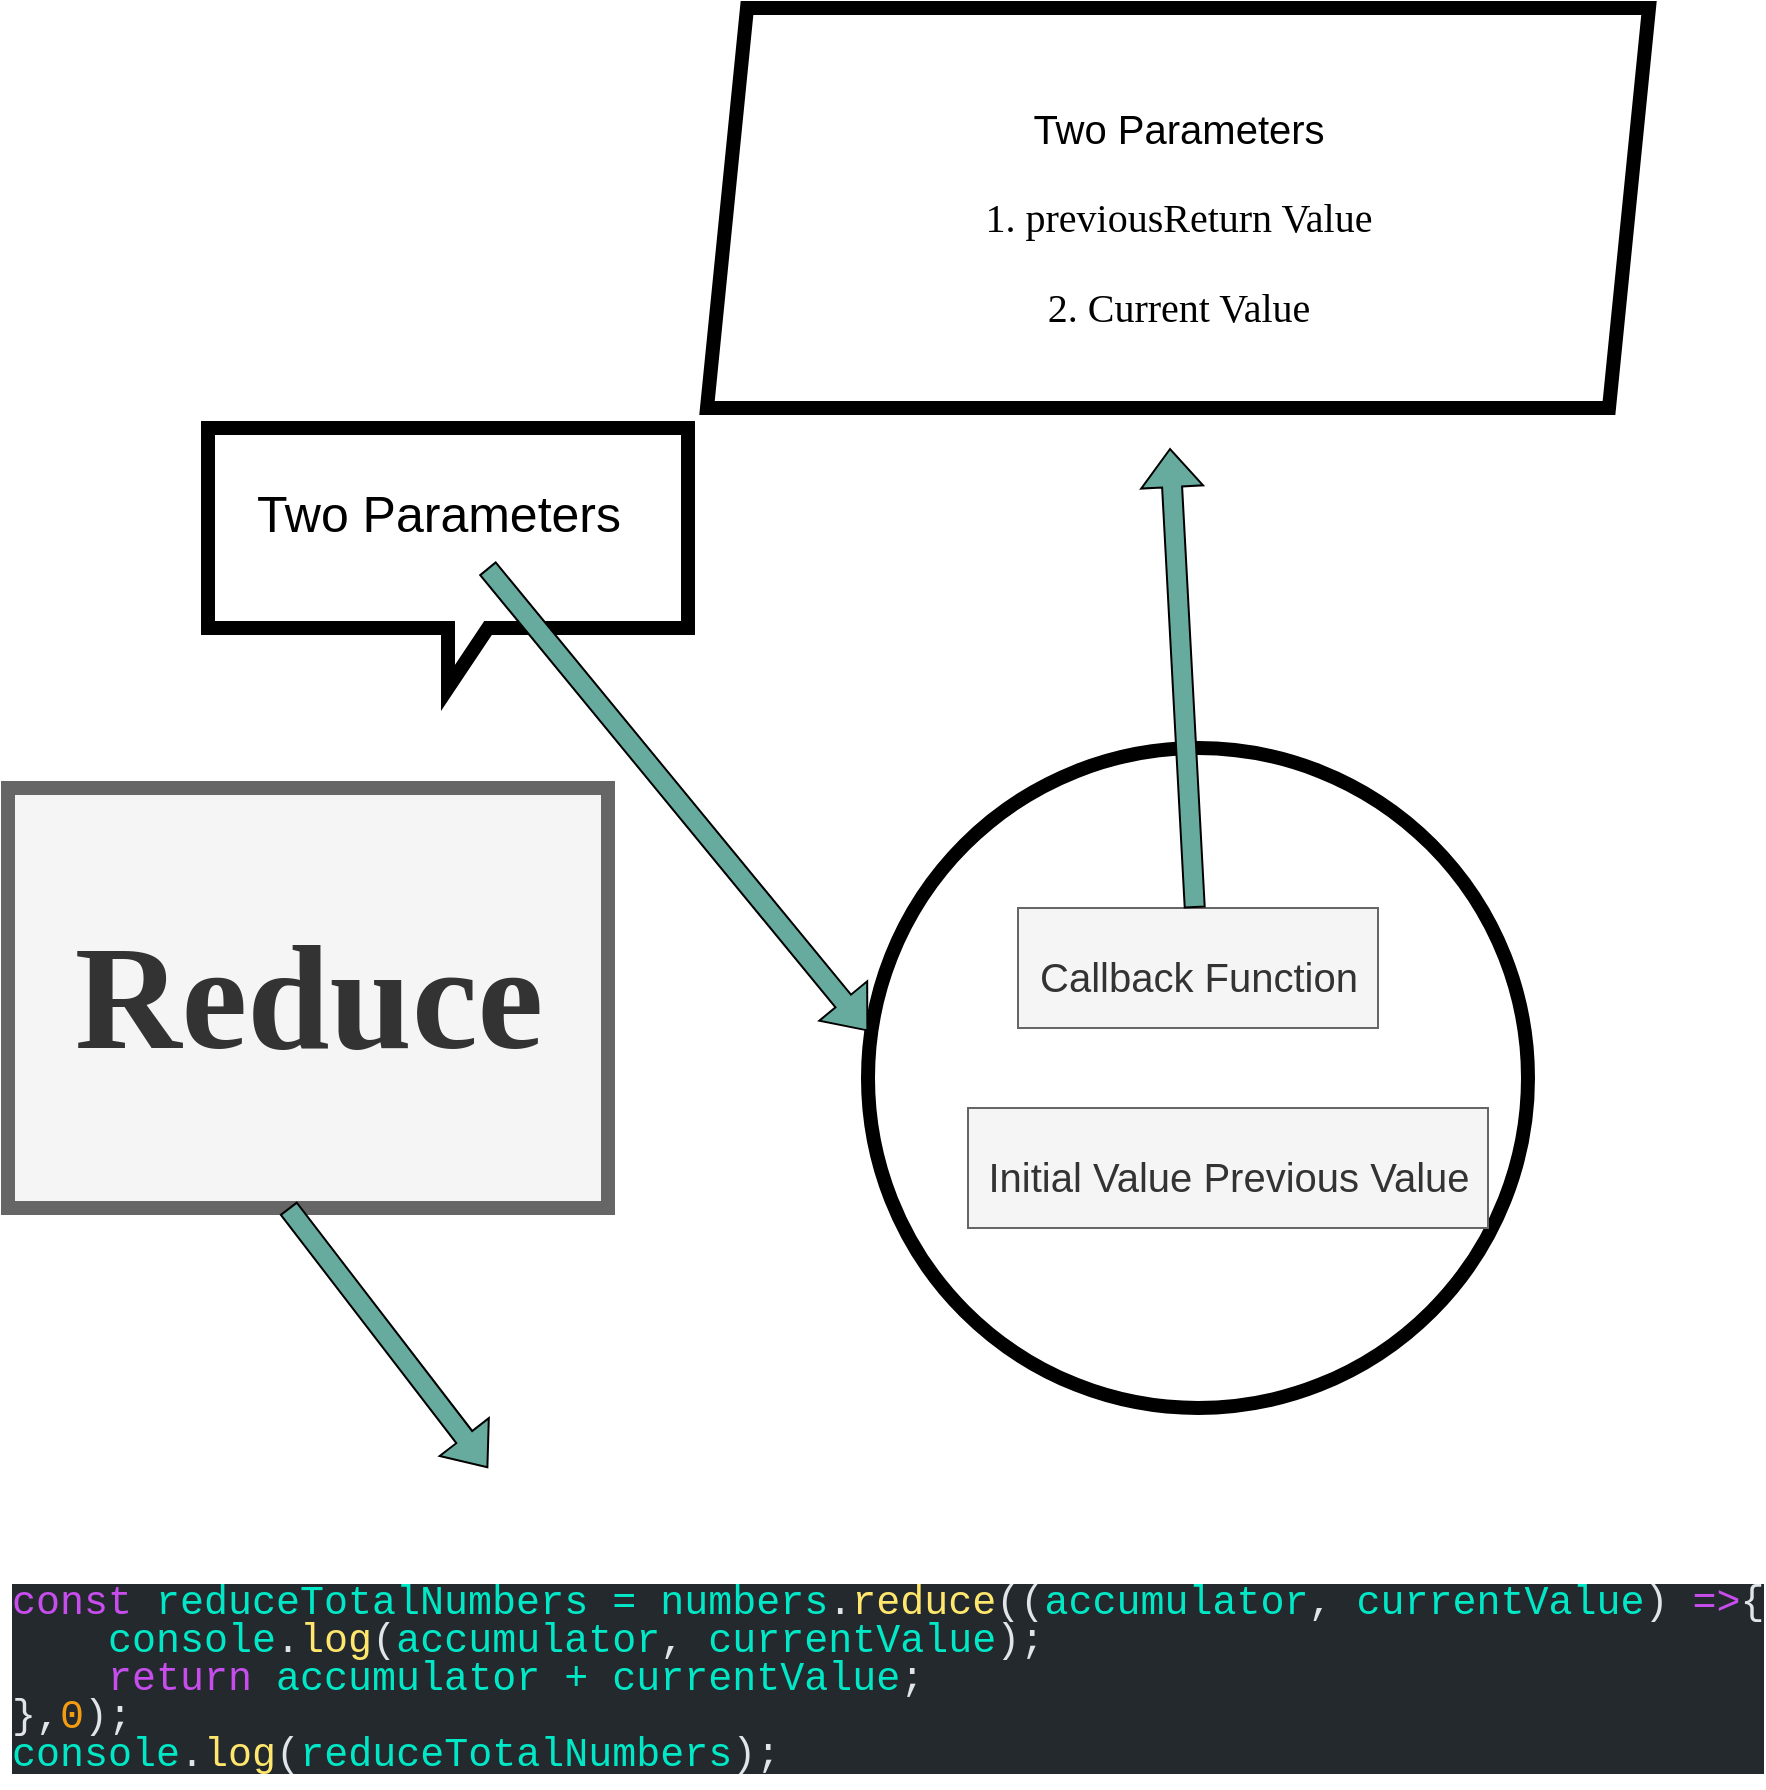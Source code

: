 <mxfile version="20.3.2" type="github">
  <diagram id="QiAb3cVUFF8eKRVJWAec" name="Page-1">
    <mxGraphModel dx="1240" dy="684" grid="1" gridSize="10" guides="1" tooltips="1" connect="1" arrows="1" fold="1" page="1" pageScale="1" pageWidth="827" pageHeight="1169" math="0" shadow="0">
      <root>
        <mxCell id="0" />
        <mxCell id="1" parent="0" />
        <mxCell id="fyopw6KHprwO9D4uZJlm-2" value="&lt;h1&gt;&lt;font face=&quot;Tahoma&quot;&gt;Reduce&lt;/font&gt;&lt;/h1&gt;" style="text;html=1;resizable=0;autosize=1;align=center;verticalAlign=middle;points=[];rounded=0;strokeWidth=7;fontSize=37;fillColor=#f5f5f5;fontColor=#333333;strokeColor=#666666;" vertex="1" parent="1">
          <mxGeometry x="10" y="520" width="300" height="210" as="geometry" />
        </mxCell>
        <mxCell id="fyopw6KHprwO9D4uZJlm-3" value="" style="shape=callout;whiteSpace=wrap;html=1;perimeter=calloutPerimeter;strokeWidth=7;fontSize=37;" vertex="1" parent="1">
          <mxGeometry x="110" y="340" width="240" height="130" as="geometry" />
        </mxCell>
        <mxCell id="fyopw6KHprwO9D4uZJlm-4" value="&lt;font style=&quot;font-size: 25px;&quot;&gt;Two Parameters&lt;/font&gt;" style="text;html=1;resizable=0;autosize=1;align=center;verticalAlign=middle;points=[];fillColor=none;strokeColor=none;rounded=0;strokeWidth=7;fontSize=37;" vertex="1" parent="1">
          <mxGeometry x="120" y="350" width="210" height="60" as="geometry" />
        </mxCell>
        <mxCell id="fyopw6KHprwO9D4uZJlm-5" value="" style="ellipse;whiteSpace=wrap;html=1;aspect=fixed;strokeWidth=7;fontSize=37;" vertex="1" parent="1">
          <mxGeometry x="440" y="500" width="330" height="330" as="geometry" />
        </mxCell>
        <mxCell id="fyopw6KHprwO9D4uZJlm-6" value="" style="shape=flexArrow;endArrow=classic;html=1;rounded=0;fontSize=37;entryX=0;entryY=0.429;entryDx=0;entryDy=0;entryPerimeter=0;fillColor=#67AB9F;" edge="1" parent="1" source="fyopw6KHprwO9D4uZJlm-4" target="fyopw6KHprwO9D4uZJlm-5">
          <mxGeometry width="50" height="50" relative="1" as="geometry">
            <mxPoint x="370" y="610" as="sourcePoint" />
            <mxPoint x="420" y="560" as="targetPoint" />
          </mxGeometry>
        </mxCell>
        <mxCell id="fyopw6KHprwO9D4uZJlm-7" value="&lt;font style=&quot;font-size: 20px;&quot;&gt;Callback Function&lt;br&gt;&lt;/font&gt;" style="text;html=1;align=center;verticalAlign=middle;resizable=0;points=[];autosize=1;strokeColor=#666666;fillColor=#f5f5f5;fontSize=37;fontColor=#333333;" vertex="1" parent="1">
          <mxGeometry x="515" y="580" width="180" height="60" as="geometry" />
        </mxCell>
        <mxCell id="fyopw6KHprwO9D4uZJlm-8" value="&lt;font style=&quot;font-size: 20px;&quot;&gt;Initial Value Previous Value&lt;br&gt;&lt;/font&gt;" style="text;html=1;align=center;verticalAlign=middle;resizable=0;points=[];autosize=1;strokeColor=#666666;fillColor=#f5f5f5;fontSize=37;fontColor=#333333;" vertex="1" parent="1">
          <mxGeometry x="490" y="680" width="260" height="60" as="geometry" />
        </mxCell>
        <mxCell id="fyopw6KHprwO9D4uZJlm-11" value="" style="shape=flexArrow;endArrow=classic;html=1;rounded=0;fontSize=20;fillColor=#67AB9F;" edge="1" parent="1" source="fyopw6KHprwO9D4uZJlm-7">
          <mxGeometry width="50" height="50" relative="1" as="geometry">
            <mxPoint x="660" y="440" as="sourcePoint" />
            <mxPoint x="591" y="350" as="targetPoint" />
          </mxGeometry>
        </mxCell>
        <mxCell id="fyopw6KHprwO9D4uZJlm-12" value="" style="shape=parallelogram;perimeter=parallelogramPerimeter;whiteSpace=wrap;html=1;fixedSize=1;strokeWidth=7;fontSize=20;" vertex="1" parent="1">
          <mxGeometry x="359.5" y="130" width="471" height="200" as="geometry" />
        </mxCell>
        <mxCell id="fyopw6KHprwO9D4uZJlm-13" value="&lt;div&gt;&lt;font style=&quot;font-size: 20px;&quot;&gt;Two Parameters&lt;/font&gt;&lt;/div&gt;&lt;div&gt;&lt;font style=&quot;font-size: 20px;&quot; face=&quot;Comic Sans MS&quot;&gt;1. previousReturn Value&lt;/font&gt;&lt;/div&gt;&lt;div&gt;&lt;font style=&quot;font-size: 20px;&quot;&gt;&lt;font face=&quot;Comic Sans MS&quot;&gt;2. Current Value&lt;/font&gt;&lt;br&gt;&lt;/font&gt;&lt;/div&gt;" style="text;html=1;align=center;verticalAlign=middle;resizable=0;points=[];autosize=1;strokeColor=none;fillColor=none;fontSize=37;" vertex="1" parent="1">
          <mxGeometry x="475" y="155" width="240" height="150" as="geometry" />
        </mxCell>
        <mxCell id="fyopw6KHprwO9D4uZJlm-14" value="" style="shape=flexArrow;endArrow=classic;html=1;rounded=0;fontFamily=Comic Sans MS;fontSize=25;fillColor=#67AB9F;exitX=0.467;exitY=1;exitDx=0;exitDy=0;exitPerimeter=0;" edge="1" parent="1" source="fyopw6KHprwO9D4uZJlm-2">
          <mxGeometry width="50" height="50" relative="1" as="geometry">
            <mxPoint x="400" y="840" as="sourcePoint" />
            <mxPoint x="250" y="860" as="targetPoint" />
          </mxGeometry>
        </mxCell>
        <mxCell id="fyopw6KHprwO9D4uZJlm-15" value="&lt;div style=&quot;color: rgb(225, 228, 232); background-color: rgb(36, 41, 46); font-family: Consolas, &amp;quot;Courier New&amp;quot;, monospace; font-weight: normal; font-size: 20px; line-height: 19px;&quot; align=&quot;left&quot;&gt;&lt;div&gt;&lt;span style=&quot;color: #c74ded;&quot;&gt;const&lt;/span&gt;&lt;span style=&quot;color: #e1e4e8;&quot;&gt; &lt;/span&gt;&lt;span style=&quot;color: #00e8c6;&quot;&gt;reduceTotalNumbers&lt;/span&gt;&lt;span style=&quot;color: #e1e4e8;&quot;&gt; &lt;/span&gt;&lt;span style=&quot;color: #00e8c6;&quot;&gt;=&lt;/span&gt;&lt;span style=&quot;color: #e1e4e8;&quot;&gt; &lt;/span&gt;&lt;span style=&quot;color: #00e8c6;&quot;&gt;numbers&lt;/span&gt;&lt;span style=&quot;color: #e1e4e8;&quot;&gt;.&lt;/span&gt;&lt;span style=&quot;color: #ffe66d;&quot;&gt;reduce&lt;/span&gt;&lt;span style=&quot;color: #e1e4e8;&quot;&gt;((&lt;/span&gt;&lt;span style=&quot;color: #00e8c6;&quot;&gt;accumulator&lt;/span&gt;&lt;span style=&quot;color: #e1e4e8;&quot;&gt;, &lt;/span&gt;&lt;span style=&quot;color: #00e8c6;&quot;&gt;currentValue&lt;/span&gt;&lt;span style=&quot;color: #e1e4e8;&quot;&gt;) &lt;/span&gt;&lt;span style=&quot;color: #c74ded;&quot;&gt;=&amp;gt;&lt;/span&gt;&lt;span style=&quot;color: #e1e4e8;&quot;&gt;{&lt;/span&gt;&lt;/div&gt;&lt;div&gt;&lt;span style=&quot;color: #e1e4e8;&quot;&gt;&amp;nbsp; &amp;nbsp; &lt;/span&gt;&lt;span style=&quot;color: #00e8c6;&quot;&gt;console&lt;/span&gt;&lt;span style=&quot;color: #e1e4e8;&quot;&gt;.&lt;/span&gt;&lt;span style=&quot;color: #ffe66d;&quot;&gt;log&lt;/span&gt;&lt;span style=&quot;color: #e1e4e8;&quot;&gt;(&lt;/span&gt;&lt;span style=&quot;color: #00e8c6;&quot;&gt;accumulator&lt;/span&gt;&lt;span style=&quot;color: #e1e4e8;&quot;&gt;, &lt;/span&gt;&lt;span style=&quot;color: #00e8c6;&quot;&gt;currentValue&lt;/span&gt;&lt;span style=&quot;color: #e1e4e8;&quot;&gt;);&lt;/span&gt;&lt;/div&gt;&lt;div&gt;&lt;span style=&quot;color: #e1e4e8;&quot;&gt;&amp;nbsp; &amp;nbsp; &lt;/span&gt;&lt;span style=&quot;color: #c74ded;&quot;&gt;return&lt;/span&gt;&lt;span style=&quot;color: #e1e4e8;&quot;&gt; &lt;/span&gt;&lt;span style=&quot;color: #00e8c6;&quot;&gt;accumulator&lt;/span&gt;&lt;span style=&quot;color: #e1e4e8;&quot;&gt; &lt;/span&gt;&lt;span style=&quot;color: #00e8c6;&quot;&gt;+&lt;/span&gt;&lt;span style=&quot;color: #e1e4e8;&quot;&gt; &lt;/span&gt;&lt;span style=&quot;color: #00e8c6;&quot;&gt;currentValue&lt;/span&gt;&lt;span style=&quot;color: #e1e4e8;&quot;&gt;;&lt;/span&gt;&lt;/div&gt;&lt;div&gt;&lt;span style=&quot;color: #e1e4e8;&quot;&gt;},&lt;/span&gt;&lt;span style=&quot;color: #f39c12;&quot;&gt;0&lt;/span&gt;&lt;span style=&quot;color: #e1e4e8;&quot;&gt;);&lt;/span&gt;&lt;/div&gt;&lt;div&gt;&lt;span style=&quot;color: #00e8c6;&quot;&gt;console&lt;/span&gt;&lt;span style=&quot;color: #e1e4e8;&quot;&gt;.&lt;/span&gt;&lt;span style=&quot;color: #ffe66d;&quot;&gt;log&lt;/span&gt;&lt;span style=&quot;color: #e1e4e8;&quot;&gt;(&lt;/span&gt;&lt;span style=&quot;color: #00e8c6;&quot;&gt;reduceTotalNumbers&lt;/span&gt;&lt;span style=&quot;color: #e1e4e8;&quot;&gt;);&lt;/span&gt;&lt;/div&gt;&lt;/div&gt;" style="text;html=1;align=left;verticalAlign=middle;resizable=0;points=[];autosize=1;strokeColor=none;fillColor=none;fontSize=25;fontFamily=Comic Sans MS;" vertex="1" parent="1">
          <mxGeometry x="10" y="910" width="830" height="110" as="geometry" />
        </mxCell>
      </root>
    </mxGraphModel>
  </diagram>
</mxfile>
